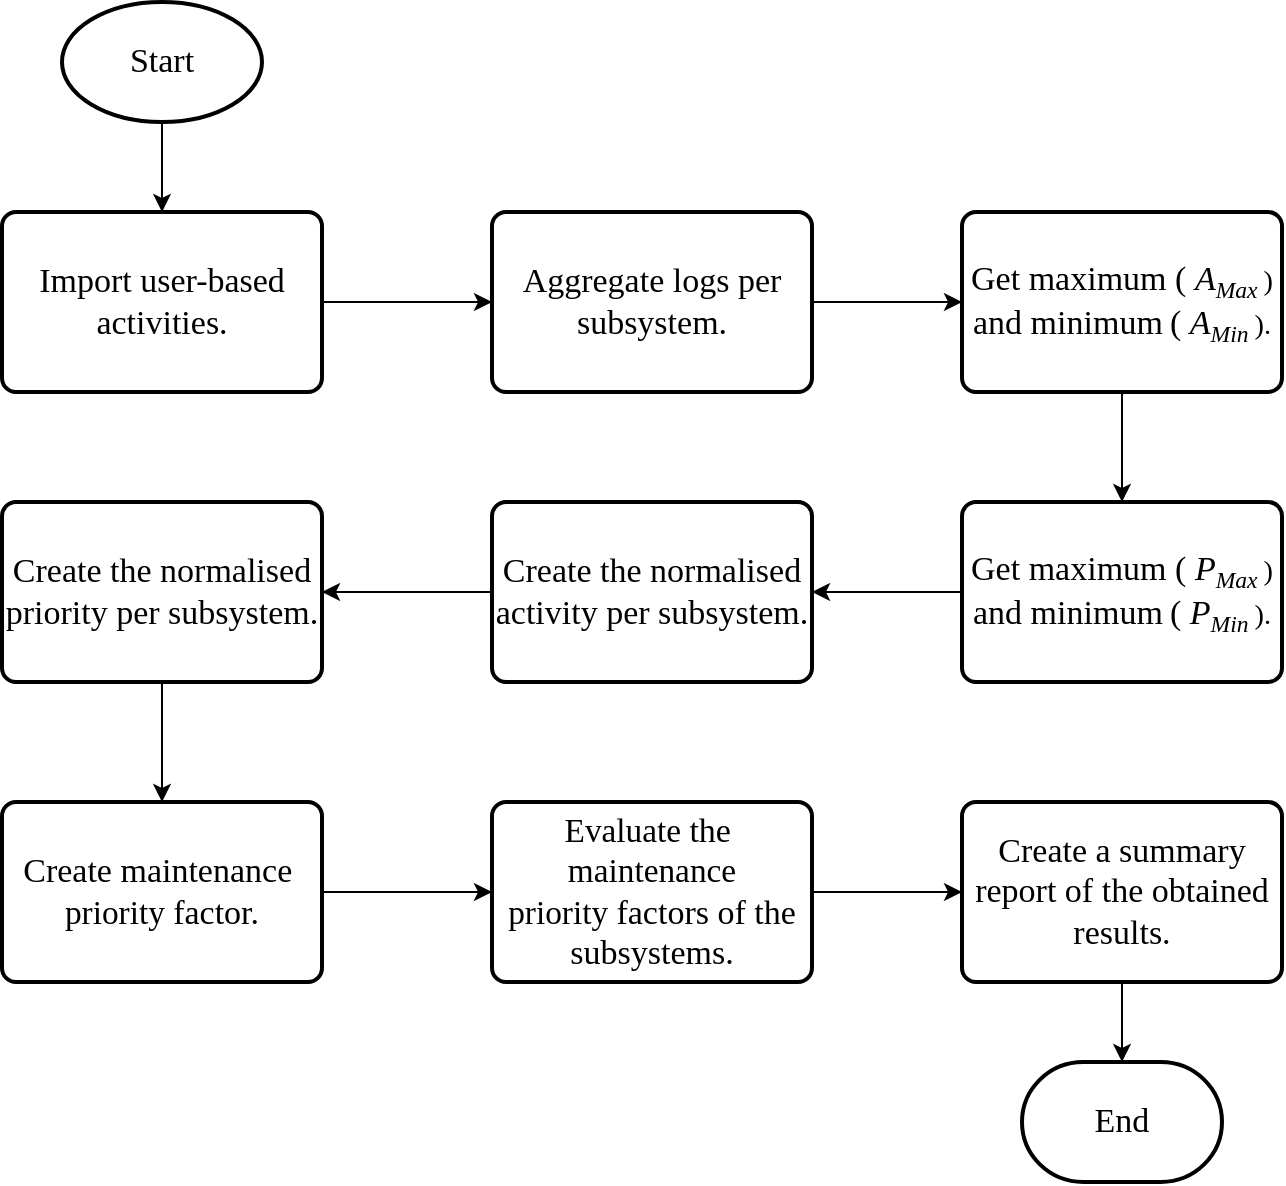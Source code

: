 <mxfile version="20.3.0" type="device"><diagram id="aup2Fgcph3yYs3ryoIUO" name="Page-1"><mxGraphModel dx="572" dy="865" grid="1" gridSize="10" guides="1" tooltips="1" connect="1" arrows="1" fold="1" page="1" pageScale="1" pageWidth="850" pageHeight="1100" math="0" shadow="0"><root><mxCell id="0"/><mxCell id="1" parent="0"/><mxCell id="BcKADKLf8Ozt_4PdMoAA-12" style="edgeStyle=orthogonalEdgeStyle;rounded=0;orthogonalLoop=1;jettySize=auto;html=1;entryX=0.5;entryY=0;entryDx=0;entryDy=0;" parent="1" source="BcKADKLf8Ozt_4PdMoAA-1" target="BcKADKLf8Ozt_4PdMoAA-2" edge="1"><mxGeometry relative="1" as="geometry"/></mxCell><mxCell id="BcKADKLf8Ozt_4PdMoAA-1" value="Start" style="strokeWidth=2;html=1;shape=mxgraph.flowchart.start_1;whiteSpace=wrap;fontFamily=Times New Roman;fillColor=none;fontSize=17;" parent="1" vertex="1"><mxGeometry x="910" y="40" width="100" height="60" as="geometry"/></mxCell><mxCell id="8SBhlytzPyLPJLM9iZ-j-1" style="edgeStyle=orthogonalEdgeStyle;rounded=0;orthogonalLoop=1;jettySize=auto;html=1;exitX=1;exitY=0.5;exitDx=0;exitDy=0;entryX=0;entryY=0.5;entryDx=0;entryDy=0;" parent="1" source="BcKADKLf8Ozt_4PdMoAA-2" target="BcKADKLf8Ozt_4PdMoAA-3" edge="1"><mxGeometry relative="1" as="geometry"/></mxCell><mxCell id="BcKADKLf8Ozt_4PdMoAA-2" value="Import user-based activities." style="rounded=1;whiteSpace=wrap;html=1;absoluteArcSize=1;arcSize=14;strokeWidth=2;fontFamily=Times New Roman;fillColor=none;fontSize=17;" parent="1" vertex="1"><mxGeometry x="880" y="145" width="160" height="90" as="geometry"/></mxCell><mxCell id="tmmn3Wj6URHAq5geEu-L-1" style="edgeStyle=orthogonalEdgeStyle;rounded=0;orthogonalLoop=1;jettySize=auto;html=1;exitX=1;exitY=0.5;exitDx=0;exitDy=0;" edge="1" parent="1" source="BcKADKLf8Ozt_4PdMoAA-3" target="BcKADKLf8Ozt_4PdMoAA-8"><mxGeometry relative="1" as="geometry"/></mxCell><mxCell id="BcKADKLf8Ozt_4PdMoAA-3" value="Aggregate logs per subsystem." style="rounded=1;whiteSpace=wrap;html=1;absoluteArcSize=1;arcSize=14;strokeWidth=2;fontFamily=Times New Roman;fillColor=none;fontSize=17;" parent="1" vertex="1"><mxGeometry x="1125" y="145" width="160" height="90" as="geometry"/></mxCell><mxCell id="BcKADKLf8Ozt_4PdMoAA-6" value="End" style="strokeWidth=2;html=1;shape=mxgraph.flowchart.terminator;whiteSpace=wrap;fillColor=none;fontFamily=Times New Roman;fontSize=17;" parent="1" vertex="1"><mxGeometry x="1390" y="570" width="100" height="60" as="geometry"/></mxCell><mxCell id="tmmn3Wj6URHAq5geEu-L-2" style="edgeStyle=orthogonalEdgeStyle;rounded=0;orthogonalLoop=1;jettySize=auto;html=1;exitX=0.5;exitY=1;exitDx=0;exitDy=0;entryX=0.5;entryY=0;entryDx=0;entryDy=0;" edge="1" parent="1" source="BcKADKLf8Ozt_4PdMoAA-8" target="BcKADKLf8Ozt_4PdMoAA-9"><mxGeometry relative="1" as="geometry"/></mxCell><mxCell id="BcKADKLf8Ozt_4PdMoAA-8" value="Get maximum (&amp;nbsp;&lt;i&gt;A&lt;/i&gt;&lt;span style=&quot;font-size: 14.167px;&quot;&gt;&lt;sub style=&quot;font-style: italic;&quot;&gt;Max&amp;nbsp;&lt;/sub&gt;) &lt;/span&gt;&lt;font style=&quot;font-size: 17px;&quot;&gt;and minimum&lt;/font&gt;&lt;span style=&quot;font-size: 14.167px;&quot;&gt;&amp;nbsp;&lt;/span&gt;(&amp;nbsp;&lt;i&gt;A&lt;/i&gt;&lt;span style=&quot;font-size: 14.167px;&quot;&gt;&lt;sub style=&quot;font-style: italic;&quot;&gt;Min&amp;nbsp;&lt;/sub&gt;).&lt;/span&gt;&lt;span style=&quot;font-size: 14.167px;&quot;&gt;&lt;br&gt;&lt;/span&gt;" style="rounded=1;whiteSpace=wrap;html=1;absoluteArcSize=1;arcSize=14;strokeWidth=2;fontFamily=Times New Roman;fillColor=none;fontSize=17;" parent="1" vertex="1"><mxGeometry x="1360" y="145" width="160" height="90" as="geometry"/></mxCell><mxCell id="tmmn3Wj6URHAq5geEu-L-3" style="edgeStyle=orthogonalEdgeStyle;rounded=0;orthogonalLoop=1;jettySize=auto;html=1;exitX=0;exitY=0.5;exitDx=0;exitDy=0;entryX=1;entryY=0.5;entryDx=0;entryDy=0;" edge="1" parent="1" source="BcKADKLf8Ozt_4PdMoAA-9" target="tggIS8Aht-rXsg_ciUJe-1"><mxGeometry relative="1" as="geometry"/></mxCell><mxCell id="BcKADKLf8Ozt_4PdMoAA-9" value="Get maximum (&amp;nbsp;&lt;i&gt;P&lt;/i&gt;&lt;span style=&quot;font-size: 14.167px;&quot;&gt;&lt;sub style=&quot;font-style: italic;&quot;&gt;Max&amp;nbsp;&lt;/sub&gt;) &lt;/span&gt;&lt;font style=&quot;font-size: 17px;&quot;&gt;and minimum&lt;/font&gt;&lt;span style=&quot;font-size: 14.167px;&quot;&gt;&amp;nbsp;&lt;/span&gt;(&amp;nbsp;&lt;i&gt;P&lt;/i&gt;&lt;span style=&quot;font-size: 14.167px;&quot;&gt;&lt;sub style=&quot;font-style: italic;&quot;&gt;Min&amp;nbsp;&lt;/sub&gt;).&lt;/span&gt;" style="rounded=1;whiteSpace=wrap;html=1;absoluteArcSize=1;arcSize=14;strokeWidth=2;fontFamily=Times New Roman;fillColor=none;fontSize=17;" parent="1" vertex="1"><mxGeometry x="1360" y="290" width="160" height="90" as="geometry"/></mxCell><mxCell id="tmmn3Wj6URHAq5geEu-L-4" style="edgeStyle=orthogonalEdgeStyle;rounded=0;orthogonalLoop=1;jettySize=auto;html=1;exitX=0;exitY=0.5;exitDx=0;exitDy=0;entryX=1;entryY=0.5;entryDx=0;entryDy=0;" edge="1" parent="1" source="tggIS8Aht-rXsg_ciUJe-1" target="tggIS8Aht-rXsg_ciUJe-2"><mxGeometry relative="1" as="geometry"/></mxCell><mxCell id="tggIS8Aht-rXsg_ciUJe-1" value="Create the normalised activity per subsystem." style="rounded=1;whiteSpace=wrap;html=1;absoluteArcSize=1;arcSize=14;strokeWidth=2;fontFamily=Times New Roman;fillColor=none;fontSize=17;" parent="1" vertex="1"><mxGeometry x="1125" y="290" width="160" height="90" as="geometry"/></mxCell><mxCell id="tggIS8Aht-rXsg_ciUJe-7" style="edgeStyle=orthogonalEdgeStyle;rounded=0;orthogonalLoop=1;jettySize=auto;html=1;exitX=0.5;exitY=1;exitDx=0;exitDy=0;entryX=0.5;entryY=0;entryDx=0;entryDy=0;" parent="1" source="tggIS8Aht-rXsg_ciUJe-2" target="tggIS8Aht-rXsg_ciUJe-3" edge="1"><mxGeometry relative="1" as="geometry"/></mxCell><mxCell id="tggIS8Aht-rXsg_ciUJe-2" value="Create the normalised priority per subsystem." style="rounded=1;whiteSpace=wrap;html=1;absoluteArcSize=1;arcSize=14;strokeWidth=2;fontFamily=Times New Roman;fillColor=none;fontSize=17;" parent="1" vertex="1"><mxGeometry x="880" y="290" width="160" height="90" as="geometry"/></mxCell><mxCell id="tmmn3Wj6URHAq5geEu-L-5" style="edgeStyle=orthogonalEdgeStyle;rounded=0;orthogonalLoop=1;jettySize=auto;html=1;exitX=1;exitY=0.5;exitDx=0;exitDy=0;entryX=0;entryY=0.5;entryDx=0;entryDy=0;" edge="1" parent="1" source="tggIS8Aht-rXsg_ciUJe-3" target="tggIS8Aht-rXsg_ciUJe-4"><mxGeometry relative="1" as="geometry"/></mxCell><mxCell id="tggIS8Aht-rXsg_ciUJe-3" value="Create maintenance&amp;nbsp;&lt;br&gt;&lt;span style=&quot;font-size: 12.5pt; line-height: 107%; font-family: &amp;quot;Times New Roman&amp;quot;, serif;&quot;&gt;priority&amp;nbsp;&lt;/span&gt;factor." style="rounded=1;whiteSpace=wrap;html=1;absoluteArcSize=1;arcSize=14;strokeWidth=2;fontFamily=Times New Roman;fillColor=none;fontSize=17;" parent="1" vertex="1"><mxGeometry x="880" y="440" width="160" height="90" as="geometry"/></mxCell><mxCell id="tmmn3Wj6URHAq5geEu-L-7" style="edgeStyle=orthogonalEdgeStyle;rounded=0;orthogonalLoop=1;jettySize=auto;html=1;exitX=1;exitY=0.5;exitDx=0;exitDy=0;entryX=0;entryY=0.5;entryDx=0;entryDy=0;" edge="1" parent="1" source="tggIS8Aht-rXsg_ciUJe-4" target="k4cq0pgDL_QvaJpQlGPQ-1"><mxGeometry relative="1" as="geometry"/></mxCell><mxCell id="tggIS8Aht-rXsg_ciUJe-4" value="&lt;span style=&quot;font-size: 12.5pt; line-height: 107%; font-family: &amp;quot;Times New Roman&amp;quot;, serif;&quot;&gt;Evaluate&amp;nbsp;&lt;/span&gt;the&amp;nbsp;&lt;br&gt;&lt;span style=&quot;font-family: &amp;quot;Times New Roman&amp;quot;, serif; font-size: 12.5pt; text-align: left; text-indent: 0cm; background-color: initial;&quot;&gt;maintenance priority&amp;nbsp;&lt;/span&gt;factors of the subsystems." style="rounded=1;whiteSpace=wrap;html=1;absoluteArcSize=1;arcSize=14;strokeWidth=2;fontFamily=Times New Roman;fillColor=none;fontSize=17;" parent="1" vertex="1"><mxGeometry x="1125" y="440" width="160" height="90" as="geometry"/></mxCell><mxCell id="k4cq0pgDL_QvaJpQlGPQ-3" style="edgeStyle=orthogonalEdgeStyle;rounded=0;orthogonalLoop=1;jettySize=auto;html=1;exitX=0.5;exitY=1;exitDx=0;exitDy=0;entryX=0.5;entryY=0;entryDx=0;entryDy=0;entryPerimeter=0;" parent="1" source="k4cq0pgDL_QvaJpQlGPQ-1" target="BcKADKLf8Ozt_4PdMoAA-6" edge="1"><mxGeometry relative="1" as="geometry"/></mxCell><mxCell id="k4cq0pgDL_QvaJpQlGPQ-1" value="Create a summary report of the obtained results." style="rounded=1;whiteSpace=wrap;html=1;absoluteArcSize=1;arcSize=14;strokeWidth=2;fontFamily=Times New Roman;fillColor=none;fontSize=17;" parent="1" vertex="1"><mxGeometry x="1360" y="440" width="160" height="90" as="geometry"/></mxCell></root></mxGraphModel></diagram></mxfile>